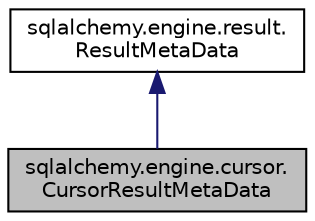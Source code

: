 digraph "sqlalchemy.engine.cursor.CursorResultMetaData"
{
 // LATEX_PDF_SIZE
  edge [fontname="Helvetica",fontsize="10",labelfontname="Helvetica",labelfontsize="10"];
  node [fontname="Helvetica",fontsize="10",shape=record];
  Node1 [label="sqlalchemy.engine.cursor.\lCursorResultMetaData",height=0.2,width=0.4,color="black", fillcolor="grey75", style="filled", fontcolor="black",tooltip=" "];
  Node2 -> Node1 [dir="back",color="midnightblue",fontsize="10",style="solid",fontname="Helvetica"];
  Node2 [label="sqlalchemy.engine.result.\lResultMetaData",height=0.2,width=0.4,color="black", fillcolor="white", style="filled",URL="$classsqlalchemy_1_1engine_1_1result_1_1ResultMetaData.html",tooltip=" "];
}
